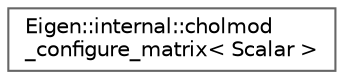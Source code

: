 digraph "类继承关系图"
{
 // LATEX_PDF_SIZE
  bgcolor="transparent";
  edge [fontname=Helvetica,fontsize=10,labelfontname=Helvetica,labelfontsize=10];
  node [fontname=Helvetica,fontsize=10,shape=box,height=0.2,width=0.4];
  rankdir="LR";
  Node0 [id="Node000000",label="Eigen::internal::cholmod\l_configure_matrix\< Scalar \>",height=0.2,width=0.4,color="grey40", fillcolor="white", style="filled",URL="$struct_eigen_1_1internal_1_1cholmod__configure__matrix.html",tooltip=" "];
}
